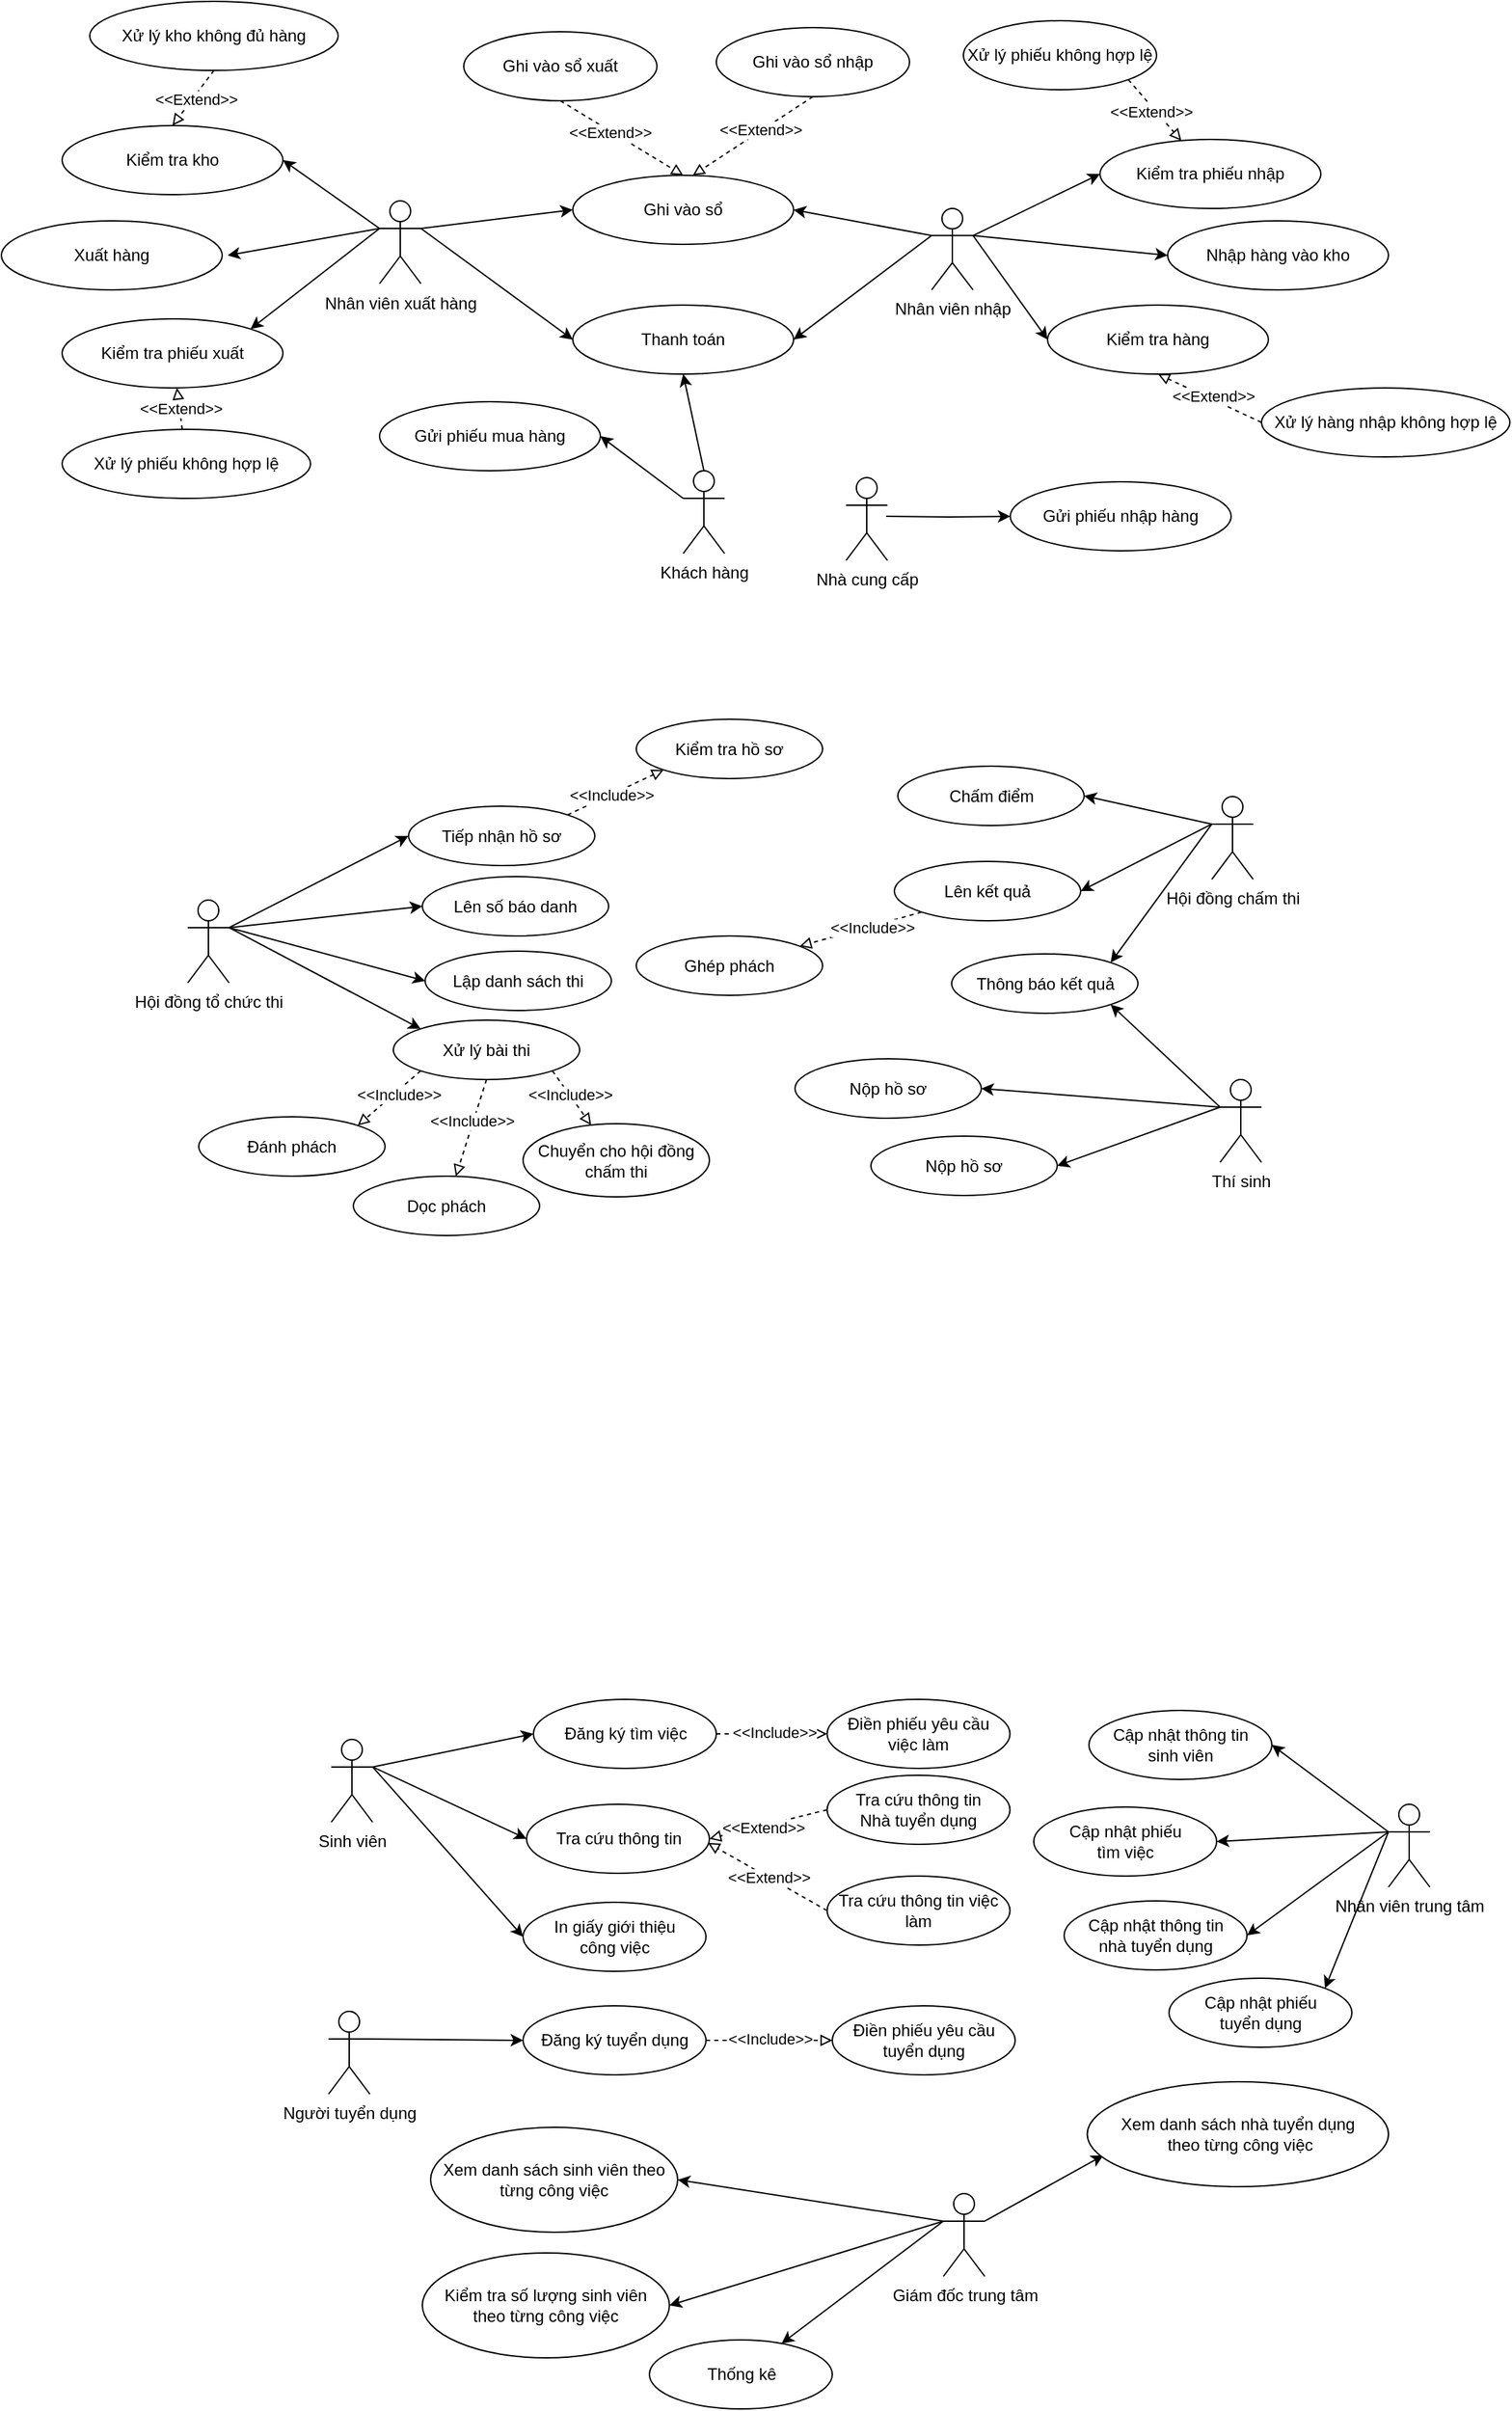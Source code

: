 <mxfile version="21.7.0" type="github">
  <diagram name="Trang-1" id="I9QSSPnk1WxFNa2g9Y9S">
    <mxGraphModel dx="1502" dy="568" grid="0" gridSize="10" guides="1" tooltips="1" connect="1" arrows="1" fold="1" page="1" pageScale="1" pageWidth="2339" pageHeight="3300" math="0" shadow="0">
      <root>
        <mxCell id="0" />
        <mxCell id="1" parent="0" />
        <mxCell id="ENuTCad7pYqqlt3_rePD-4" style="rounded=0;orthogonalLoop=1;jettySize=auto;html=1;exitX=1;exitY=0.333;exitDx=0;exitDy=0;exitPerimeter=0;entryX=0;entryY=0.5;entryDx=0;entryDy=0;" edge="1" parent="1" source="ENuTCad7pYqqlt3_rePD-1" target="ENuTCad7pYqqlt3_rePD-2">
          <mxGeometry relative="1" as="geometry" />
        </mxCell>
        <mxCell id="ENuTCad7pYqqlt3_rePD-11" style="rounded=0;orthogonalLoop=1;jettySize=auto;html=1;exitX=1;exitY=0.333;exitDx=0;exitDy=0;exitPerimeter=0;entryX=0;entryY=0.5;entryDx=0;entryDy=0;" edge="1" parent="1" source="ENuTCad7pYqqlt3_rePD-1" target="ENuTCad7pYqqlt3_rePD-5">
          <mxGeometry relative="1" as="geometry" />
        </mxCell>
        <mxCell id="ENuTCad7pYqqlt3_rePD-17" style="rounded=0;orthogonalLoop=1;jettySize=auto;html=1;exitX=0;exitY=0.333;exitDx=0;exitDy=0;exitPerimeter=0;entryX=1;entryY=0.5;entryDx=0;entryDy=0;" edge="1" parent="1" source="ENuTCad7pYqqlt3_rePD-1" target="ENuTCad7pYqqlt3_rePD-15">
          <mxGeometry relative="1" as="geometry" />
        </mxCell>
        <mxCell id="ENuTCad7pYqqlt3_rePD-18" style="rounded=0;orthogonalLoop=1;jettySize=auto;html=1;entryX=1;entryY=0.5;entryDx=0;entryDy=0;exitX=0;exitY=0.333;exitDx=0;exitDy=0;exitPerimeter=0;" edge="1" parent="1" source="ENuTCad7pYqqlt3_rePD-1" target="ENuTCad7pYqqlt3_rePD-16">
          <mxGeometry relative="1" as="geometry">
            <mxPoint x="782" y="210" as="sourcePoint" />
          </mxGeometry>
        </mxCell>
        <mxCell id="ENuTCad7pYqqlt3_rePD-19" style="rounded=0;orthogonalLoop=1;jettySize=auto;html=1;exitX=1;exitY=0.333;exitDx=0;exitDy=0;exitPerimeter=0;entryX=0;entryY=0.5;entryDx=0;entryDy=0;" edge="1" parent="1" source="ENuTCad7pYqqlt3_rePD-1" target="ENuTCad7pYqqlt3_rePD-14">
          <mxGeometry relative="1" as="geometry" />
        </mxCell>
        <mxCell id="ENuTCad7pYqqlt3_rePD-1" value="Nhân viên nhập" style="shape=umlActor;verticalLabelPosition=bottom;verticalAlign=top;html=1;outlineConnect=0;" vertex="1" parent="1">
          <mxGeometry x="732" y="210" width="30" height="59" as="geometry" />
        </mxCell>
        <mxCell id="ENuTCad7pYqqlt3_rePD-2" value="Kiểm tra phiếu nhập" style="ellipse;whiteSpace=wrap;html=1;" vertex="1" parent="1">
          <mxGeometry x="854" y="160" width="160" height="50" as="geometry" />
        </mxCell>
        <mxCell id="ENuTCad7pYqqlt3_rePD-5" value="Kiểm tra hàng" style="ellipse;whiteSpace=wrap;html=1;" vertex="1" parent="1">
          <mxGeometry x="816" y="280" width="160" height="50" as="geometry" />
        </mxCell>
        <mxCell id="ENuTCad7pYqqlt3_rePD-7" style="rounded=0;orthogonalLoop=1;jettySize=auto;html=1;exitX=1;exitY=1;exitDx=0;exitDy=0;endArrow=block;endFill=0;dashed=1;" edge="1" parent="1" source="ENuTCad7pYqqlt3_rePD-6" target="ENuTCad7pYqqlt3_rePD-2">
          <mxGeometry relative="1" as="geometry" />
        </mxCell>
        <mxCell id="ENuTCad7pYqqlt3_rePD-8" value="&amp;lt;&amp;lt;Extend&amp;gt;&amp;gt;" style="edgeLabel;html=1;align=center;verticalAlign=middle;resizable=0;points=[];" vertex="1" connectable="0" parent="ENuTCad7pYqqlt3_rePD-7">
          <mxGeometry x="-0.029" y="-3" relative="1" as="geometry">
            <mxPoint as="offset" />
          </mxGeometry>
        </mxCell>
        <mxCell id="ENuTCad7pYqqlt3_rePD-6" value="Xử lý phiếu không hợp lệ" style="ellipse;whiteSpace=wrap;html=1;" vertex="1" parent="1">
          <mxGeometry x="755" y="74" width="140" height="50" as="geometry" />
        </mxCell>
        <mxCell id="ENuTCad7pYqqlt3_rePD-14" value="Nhập hàng vào kho" style="ellipse;whiteSpace=wrap;html=1;" vertex="1" parent="1">
          <mxGeometry x="903" y="219" width="160" height="50" as="geometry" />
        </mxCell>
        <mxCell id="ENuTCad7pYqqlt3_rePD-15" value="Ghi vào sổ" style="ellipse;whiteSpace=wrap;html=1;" vertex="1" parent="1">
          <mxGeometry x="472" y="186" width="160" height="50" as="geometry" />
        </mxCell>
        <mxCell id="ENuTCad7pYqqlt3_rePD-16" value="Thanh toán" style="ellipse;whiteSpace=wrap;html=1;" vertex="1" parent="1">
          <mxGeometry x="472" y="280" width="160" height="50" as="geometry" />
        </mxCell>
        <mxCell id="ENuTCad7pYqqlt3_rePD-20" style="rounded=0;orthogonalLoop=1;jettySize=auto;html=1;exitX=0;exitY=0.5;exitDx=0;exitDy=0;entryX=0.5;entryY=1;entryDx=0;entryDy=0;endArrow=block;endFill=0;dashed=1;" edge="1" parent="1" source="ENuTCad7pYqqlt3_rePD-22" target="ENuTCad7pYqqlt3_rePD-5">
          <mxGeometry relative="1" as="geometry">
            <mxPoint x="1042" y="255" as="targetPoint" />
          </mxGeometry>
        </mxCell>
        <mxCell id="ENuTCad7pYqqlt3_rePD-21" value="&amp;lt;&amp;lt;Extend&amp;gt;&amp;gt;" style="edgeLabel;html=1;align=center;verticalAlign=middle;resizable=0;points=[];" vertex="1" connectable="0" parent="ENuTCad7pYqqlt3_rePD-20">
          <mxGeometry x="-0.029" y="-3" relative="1" as="geometry">
            <mxPoint as="offset" />
          </mxGeometry>
        </mxCell>
        <mxCell id="ENuTCad7pYqqlt3_rePD-22" value="Xử lý hàng nhập không hợp lệ" style="ellipse;whiteSpace=wrap;html=1;" vertex="1" parent="1">
          <mxGeometry x="971" y="340" width="180" height="50" as="geometry" />
        </mxCell>
        <mxCell id="ENuTCad7pYqqlt3_rePD-37" style="rounded=0;orthogonalLoop=1;jettySize=auto;html=1;exitX=1;exitY=0.333;exitDx=0;exitDy=0;exitPerimeter=0;entryX=0;entryY=0.5;entryDx=0;entryDy=0;" edge="1" parent="1" source="ENuTCad7pYqqlt3_rePD-36" target="ENuTCad7pYqqlt3_rePD-15">
          <mxGeometry relative="1" as="geometry" />
        </mxCell>
        <mxCell id="ENuTCad7pYqqlt3_rePD-38" style="rounded=0;orthogonalLoop=1;jettySize=auto;html=1;exitX=1;exitY=0.333;exitDx=0;exitDy=0;exitPerimeter=0;entryX=0;entryY=0.5;entryDx=0;entryDy=0;" edge="1" parent="1" source="ENuTCad7pYqqlt3_rePD-36" target="ENuTCad7pYqqlt3_rePD-16">
          <mxGeometry relative="1" as="geometry" />
        </mxCell>
        <mxCell id="ENuTCad7pYqqlt3_rePD-42" style="rounded=0;orthogonalLoop=1;jettySize=auto;html=1;exitX=0;exitY=0.333;exitDx=0;exitDy=0;exitPerimeter=0;entryX=1;entryY=0;entryDx=0;entryDy=0;" edge="1" parent="1" source="ENuTCad7pYqqlt3_rePD-36" target="ENuTCad7pYqqlt3_rePD-39">
          <mxGeometry relative="1" as="geometry">
            <mxPoint x="362" y="484.5" as="sourcePoint" />
          </mxGeometry>
        </mxCell>
        <mxCell id="ENuTCad7pYqqlt3_rePD-43" style="rounded=0;orthogonalLoop=1;jettySize=auto;html=1;exitX=0;exitY=0.333;exitDx=0;exitDy=0;exitPerimeter=0;entryX=1;entryY=0.5;entryDx=0;entryDy=0;" edge="1" parent="1" source="ENuTCad7pYqqlt3_rePD-36" target="ENuTCad7pYqqlt3_rePD-40">
          <mxGeometry relative="1" as="geometry" />
        </mxCell>
        <mxCell id="ENuTCad7pYqqlt3_rePD-44" style="rounded=0;orthogonalLoop=1;jettySize=auto;html=1;exitX=0;exitY=0.333;exitDx=0;exitDy=0;exitPerimeter=0;entryX=1;entryY=0.5;entryDx=0;entryDy=0;" edge="1" parent="1" source="ENuTCad7pYqqlt3_rePD-36">
          <mxGeometry relative="1" as="geometry">
            <mxPoint x="222.0" y="244" as="targetPoint" />
          </mxGeometry>
        </mxCell>
        <mxCell id="ENuTCad7pYqqlt3_rePD-36" value="Nhân viên xuất hàng" style="shape=umlActor;verticalLabelPosition=bottom;verticalAlign=top;html=1;outlineConnect=0;" vertex="1" parent="1">
          <mxGeometry x="332" y="204.5" width="30" height="60" as="geometry" />
        </mxCell>
        <mxCell id="ENuTCad7pYqqlt3_rePD-39" value="Kiểm tra phiếu xuất" style="ellipse;whiteSpace=wrap;html=1;" vertex="1" parent="1">
          <mxGeometry x="102" y="290" width="160" height="50" as="geometry" />
        </mxCell>
        <mxCell id="ENuTCad7pYqqlt3_rePD-40" value="Kiểm tra kho" style="ellipse;whiteSpace=wrap;html=1;" vertex="1" parent="1">
          <mxGeometry x="102" y="150" width="160" height="50" as="geometry" />
        </mxCell>
        <mxCell id="ENuTCad7pYqqlt3_rePD-41" value="Xuất hàng" style="ellipse;whiteSpace=wrap;html=1;" vertex="1" parent="1">
          <mxGeometry x="58" y="219" width="160" height="50" as="geometry" />
        </mxCell>
        <mxCell id="ENuTCad7pYqqlt3_rePD-48" style="rounded=0;orthogonalLoop=1;jettySize=auto;html=1;dashed=1;endArrow=block;endFill=0;" edge="1" parent="1" source="ENuTCad7pYqqlt3_rePD-45" target="ENuTCad7pYqqlt3_rePD-39">
          <mxGeometry relative="1" as="geometry" />
        </mxCell>
        <mxCell id="ENuTCad7pYqqlt3_rePD-49" value="&amp;lt;&amp;lt;Extend&amp;gt;&amp;gt;" style="edgeLabel;html=1;align=center;verticalAlign=middle;resizable=0;points=[];" vertex="1" connectable="0" parent="ENuTCad7pYqqlt3_rePD-48">
          <mxGeometry x="-0.006" y="-1" relative="1" as="geometry">
            <mxPoint as="offset" />
          </mxGeometry>
        </mxCell>
        <mxCell id="ENuTCad7pYqqlt3_rePD-45" value="Xử lý phiếu không hợp lệ" style="ellipse;whiteSpace=wrap;html=1;" vertex="1" parent="1">
          <mxGeometry x="102" y="370" width="180" height="50" as="geometry" />
        </mxCell>
        <mxCell id="ENuTCad7pYqqlt3_rePD-47" style="rounded=0;orthogonalLoop=1;jettySize=auto;html=1;exitX=0.5;exitY=1;exitDx=0;exitDy=0;entryX=0.5;entryY=0;entryDx=0;entryDy=0;dashed=1;endArrow=block;endFill=0;" edge="1" parent="1" source="ENuTCad7pYqqlt3_rePD-46" target="ENuTCad7pYqqlt3_rePD-40">
          <mxGeometry relative="1" as="geometry" />
        </mxCell>
        <mxCell id="ENuTCad7pYqqlt3_rePD-50" value="&amp;lt;&amp;lt;Extend&amp;gt;&amp;gt;" style="edgeLabel;html=1;align=center;verticalAlign=middle;resizable=0;points=[];" vertex="1" connectable="0" parent="ENuTCad7pYqqlt3_rePD-47">
          <mxGeometry x="-0.037" y="2" relative="1" as="geometry">
            <mxPoint as="offset" />
          </mxGeometry>
        </mxCell>
        <mxCell id="ENuTCad7pYqqlt3_rePD-46" value="Xử lý kho không đủ hàng" style="ellipse;whiteSpace=wrap;html=1;" vertex="1" parent="1">
          <mxGeometry x="122" y="60" width="180" height="50" as="geometry" />
        </mxCell>
        <mxCell id="ENuTCad7pYqqlt3_rePD-53" style="rounded=0;orthogonalLoop=1;jettySize=auto;html=1;exitX=0.5;exitY=0;exitDx=0;exitDy=0;exitPerimeter=0;entryX=0.5;entryY=1;entryDx=0;entryDy=0;" edge="1" parent="1" source="ENuTCad7pYqqlt3_rePD-51" target="ENuTCad7pYqqlt3_rePD-16">
          <mxGeometry relative="1" as="geometry" />
        </mxCell>
        <mxCell id="ENuTCad7pYqqlt3_rePD-58" style="rounded=0;orthogonalLoop=1;jettySize=auto;html=1;exitX=0;exitY=0.333;exitDx=0;exitDy=0;exitPerimeter=0;entryX=1;entryY=0.5;entryDx=0;entryDy=0;" edge="1" parent="1" source="ENuTCad7pYqqlt3_rePD-51" target="ENuTCad7pYqqlt3_rePD-57">
          <mxGeometry relative="1" as="geometry" />
        </mxCell>
        <mxCell id="ENuTCad7pYqqlt3_rePD-51" value="Khách hàng" style="shape=umlActor;verticalLabelPosition=bottom;verticalAlign=top;html=1;outlineConnect=0;" vertex="1" parent="1">
          <mxGeometry x="552" y="400" width="30" height="60" as="geometry" />
        </mxCell>
        <mxCell id="ENuTCad7pYqqlt3_rePD-57" value="Gửi phiếu mua hàng" style="ellipse;whiteSpace=wrap;html=1;" vertex="1" parent="1">
          <mxGeometry x="332" y="350" width="160" height="50" as="geometry" />
        </mxCell>
        <mxCell id="ENuTCad7pYqqlt3_rePD-61" style="edgeStyle=orthogonalEdgeStyle;rounded=0;orthogonalLoop=1;jettySize=auto;html=1;entryX=0;entryY=0.5;entryDx=0;entryDy=0;" edge="1" parent="1" target="ENuTCad7pYqqlt3_rePD-60">
          <mxGeometry relative="1" as="geometry">
            <mxPoint x="699" y="433" as="sourcePoint" />
          </mxGeometry>
        </mxCell>
        <mxCell id="ENuTCad7pYqqlt3_rePD-59" value="Nhà cung cấp" style="shape=umlActor;verticalLabelPosition=bottom;verticalAlign=top;html=1;outlineConnect=0;" vertex="1" parent="1">
          <mxGeometry x="670" y="405" width="30" height="60" as="geometry" />
        </mxCell>
        <mxCell id="ENuTCad7pYqqlt3_rePD-60" value="Gửi phiếu nhập hàng" style="ellipse;whiteSpace=wrap;html=1;" vertex="1" parent="1">
          <mxGeometry x="789" y="408" width="160" height="50" as="geometry" />
        </mxCell>
        <mxCell id="ENuTCad7pYqqlt3_rePD-64" style="rounded=0;orthogonalLoop=1;jettySize=auto;html=1;exitX=0.5;exitY=1;exitDx=0;exitDy=0;entryX=0.5;entryY=0;entryDx=0;entryDy=0;endArrow=block;endFill=0;dashed=1;" edge="1" parent="1" source="ENuTCad7pYqqlt3_rePD-62" target="ENuTCad7pYqqlt3_rePD-15">
          <mxGeometry relative="1" as="geometry" />
        </mxCell>
        <mxCell id="ENuTCad7pYqqlt3_rePD-67" value="&amp;lt;&amp;lt;Extend&amp;gt;&amp;gt;" style="edgeLabel;html=1;align=center;verticalAlign=middle;resizable=0;points=[];" vertex="1" connectable="0" parent="ENuTCad7pYqqlt3_rePD-64">
          <mxGeometry x="-0.186" y="-1" relative="1" as="geometry">
            <mxPoint as="offset" />
          </mxGeometry>
        </mxCell>
        <mxCell id="ENuTCad7pYqqlt3_rePD-62" value="Ghi vào sổ xuất" style="ellipse;whiteSpace=wrap;html=1;" vertex="1" parent="1">
          <mxGeometry x="393" y="82" width="140" height="50" as="geometry" />
        </mxCell>
        <mxCell id="ENuTCad7pYqqlt3_rePD-65" style="rounded=0;orthogonalLoop=1;jettySize=auto;html=1;exitX=0.5;exitY=1;exitDx=0;exitDy=0;endArrow=block;endFill=0;dashed=1;" edge="1" parent="1" source="ENuTCad7pYqqlt3_rePD-63">
          <mxGeometry relative="1" as="geometry">
            <mxPoint x="559" y="186" as="targetPoint" />
          </mxGeometry>
        </mxCell>
        <mxCell id="ENuTCad7pYqqlt3_rePD-66" value="&amp;lt;&amp;lt;Extend&amp;gt;&amp;gt;" style="edgeLabel;html=1;align=center;verticalAlign=middle;resizable=0;points=[];" vertex="1" connectable="0" parent="ENuTCad7pYqqlt3_rePD-65">
          <mxGeometry x="-0.121" y="-1" relative="1" as="geometry">
            <mxPoint as="offset" />
          </mxGeometry>
        </mxCell>
        <mxCell id="ENuTCad7pYqqlt3_rePD-63" value="Ghi vào sổ nhập" style="ellipse;whiteSpace=wrap;html=1;" vertex="1" parent="1">
          <mxGeometry x="576" y="79" width="140" height="50" as="geometry" />
        </mxCell>
        <mxCell id="ENuTCad7pYqqlt3_rePD-77" style="rounded=0;orthogonalLoop=1;jettySize=auto;html=1;exitX=1;exitY=0.333;exitDx=0;exitDy=0;exitPerimeter=0;entryX=0;entryY=0.5;entryDx=0;entryDy=0;" edge="1" parent="1" source="ENuTCad7pYqqlt3_rePD-68" target="ENuTCad7pYqqlt3_rePD-70">
          <mxGeometry relative="1" as="geometry" />
        </mxCell>
        <mxCell id="ENuTCad7pYqqlt3_rePD-78" style="rounded=0;orthogonalLoop=1;jettySize=auto;html=1;exitX=1;exitY=0.333;exitDx=0;exitDy=0;exitPerimeter=0;entryX=0;entryY=0.5;entryDx=0;entryDy=0;" edge="1" parent="1" source="ENuTCad7pYqqlt3_rePD-68" target="ENuTCad7pYqqlt3_rePD-72">
          <mxGeometry relative="1" as="geometry" />
        </mxCell>
        <mxCell id="ENuTCad7pYqqlt3_rePD-79" style="rounded=0;orthogonalLoop=1;jettySize=auto;html=1;exitX=1;exitY=0.333;exitDx=0;exitDy=0;exitPerimeter=0;entryX=0;entryY=0.5;entryDx=0;entryDy=0;" edge="1" parent="1" source="ENuTCad7pYqqlt3_rePD-68" target="ENuTCad7pYqqlt3_rePD-73">
          <mxGeometry relative="1" as="geometry" />
        </mxCell>
        <mxCell id="ENuTCad7pYqqlt3_rePD-80" style="rounded=0;orthogonalLoop=1;jettySize=auto;html=1;exitX=1;exitY=0.333;exitDx=0;exitDy=0;exitPerimeter=0;entryX=0;entryY=0;entryDx=0;entryDy=0;" edge="1" parent="1" source="ENuTCad7pYqqlt3_rePD-68" target="ENuTCad7pYqqlt3_rePD-74">
          <mxGeometry relative="1" as="geometry" />
        </mxCell>
        <mxCell id="ENuTCad7pYqqlt3_rePD-68" value="Hội đồng tổ chức thi" style="shape=umlActor;verticalLabelPosition=bottom;verticalAlign=top;html=1;outlineConnect=0;" vertex="1" parent="1">
          <mxGeometry x="193" y="711" width="30" height="60" as="geometry" />
        </mxCell>
        <mxCell id="ENuTCad7pYqqlt3_rePD-96" style="rounded=0;orthogonalLoop=1;jettySize=auto;html=1;exitX=0;exitY=0.333;exitDx=0;exitDy=0;exitPerimeter=0;entryX=1;entryY=0.5;entryDx=0;entryDy=0;" edge="1" parent="1" source="ENuTCad7pYqqlt3_rePD-69" target="ENuTCad7pYqqlt3_rePD-92">
          <mxGeometry relative="1" as="geometry" />
        </mxCell>
        <mxCell id="ENuTCad7pYqqlt3_rePD-98" style="rounded=0;orthogonalLoop=1;jettySize=auto;html=1;exitX=0;exitY=0.333;exitDx=0;exitDy=0;exitPerimeter=0;entryX=1;entryY=0.5;entryDx=0;entryDy=0;" edge="1" parent="1" source="ENuTCad7pYqqlt3_rePD-69" target="ENuTCad7pYqqlt3_rePD-94">
          <mxGeometry relative="1" as="geometry" />
        </mxCell>
        <mxCell id="ENuTCad7pYqqlt3_rePD-99" style="rounded=0;orthogonalLoop=1;jettySize=auto;html=1;exitX=0;exitY=0.333;exitDx=0;exitDy=0;exitPerimeter=0;entryX=1;entryY=0;entryDx=0;entryDy=0;" edge="1" parent="1" source="ENuTCad7pYqqlt3_rePD-69" target="ENuTCad7pYqqlt3_rePD-95">
          <mxGeometry relative="1" as="geometry" />
        </mxCell>
        <mxCell id="ENuTCad7pYqqlt3_rePD-69" value="Hội đồng chấm thi" style="shape=umlActor;verticalLabelPosition=bottom;verticalAlign=top;html=1;outlineConnect=0;" vertex="1" parent="1">
          <mxGeometry x="935" y="636" width="30" height="60" as="geometry" />
        </mxCell>
        <mxCell id="ENuTCad7pYqqlt3_rePD-90" style="rounded=0;orthogonalLoop=1;jettySize=auto;html=1;exitX=1;exitY=0;exitDx=0;exitDy=0;entryX=0;entryY=1;entryDx=0;entryDy=0;endArrow=block;endFill=0;dashed=1;" edge="1" parent="1" source="ENuTCad7pYqqlt3_rePD-70" target="ENuTCad7pYqqlt3_rePD-71">
          <mxGeometry relative="1" as="geometry" />
        </mxCell>
        <mxCell id="ENuTCad7pYqqlt3_rePD-91" value="&amp;lt;&amp;lt;Include&amp;gt;&amp;gt;" style="edgeLabel;html=1;align=center;verticalAlign=middle;resizable=0;points=[];" vertex="1" connectable="0" parent="ENuTCad7pYqqlt3_rePD-90">
          <mxGeometry x="-0.084" relative="1" as="geometry">
            <mxPoint as="offset" />
          </mxGeometry>
        </mxCell>
        <mxCell id="ENuTCad7pYqqlt3_rePD-70" value="Tiếp nhận hồ sơ" style="ellipse;whiteSpace=wrap;html=1;" vertex="1" parent="1">
          <mxGeometry x="353" y="643" width="135" height="43" as="geometry" />
        </mxCell>
        <mxCell id="ENuTCad7pYqqlt3_rePD-71" value="Kiểm tra hồ sơ" style="ellipse;whiteSpace=wrap;html=1;" vertex="1" parent="1">
          <mxGeometry x="518" y="580" width="135" height="43" as="geometry" />
        </mxCell>
        <mxCell id="ENuTCad7pYqqlt3_rePD-72" value="Lên số báo danh" style="ellipse;whiteSpace=wrap;html=1;" vertex="1" parent="1">
          <mxGeometry x="363" y="694" width="135" height="43" as="geometry" />
        </mxCell>
        <mxCell id="ENuTCad7pYqqlt3_rePD-73" value="Lập danh sách thi" style="ellipse;whiteSpace=wrap;html=1;" vertex="1" parent="1">
          <mxGeometry x="365" y="748" width="135" height="43" as="geometry" />
        </mxCell>
        <mxCell id="ENuTCad7pYqqlt3_rePD-84" style="rounded=0;orthogonalLoop=1;jettySize=auto;html=1;exitX=0;exitY=1;exitDx=0;exitDy=0;entryX=1;entryY=0;entryDx=0;entryDy=0;dashed=1;endArrow=block;endFill=0;" edge="1" parent="1" source="ENuTCad7pYqqlt3_rePD-74" target="ENuTCad7pYqqlt3_rePD-81">
          <mxGeometry relative="1" as="geometry" />
        </mxCell>
        <mxCell id="ENuTCad7pYqqlt3_rePD-87" value="&amp;lt;&amp;lt;Include&amp;gt;&amp;gt;" style="edgeLabel;html=1;align=center;verticalAlign=middle;resizable=0;points=[];" vertex="1" connectable="0" parent="ENuTCad7pYqqlt3_rePD-84">
          <mxGeometry x="-0.219" y="2" relative="1" as="geometry">
            <mxPoint as="offset" />
          </mxGeometry>
        </mxCell>
        <mxCell id="ENuTCad7pYqqlt3_rePD-85" style="rounded=0;orthogonalLoop=1;jettySize=auto;html=1;exitX=0.5;exitY=1;exitDx=0;exitDy=0;dashed=1;endArrow=block;endFill=0;" edge="1" parent="1" source="ENuTCad7pYqqlt3_rePD-74" target="ENuTCad7pYqqlt3_rePD-82">
          <mxGeometry relative="1" as="geometry" />
        </mxCell>
        <mxCell id="ENuTCad7pYqqlt3_rePD-88" value="&amp;lt;&amp;lt;Include&amp;gt;&amp;gt;" style="edgeLabel;html=1;align=center;verticalAlign=middle;resizable=0;points=[];" vertex="1" connectable="0" parent="ENuTCad7pYqqlt3_rePD-85">
          <mxGeometry x="-0.135" y="-1" relative="1" as="geometry">
            <mxPoint as="offset" />
          </mxGeometry>
        </mxCell>
        <mxCell id="ENuTCad7pYqqlt3_rePD-86" style="rounded=0;orthogonalLoop=1;jettySize=auto;html=1;exitX=1;exitY=1;exitDx=0;exitDy=0;dashed=1;endArrow=block;endFill=0;" edge="1" parent="1" source="ENuTCad7pYqqlt3_rePD-74" target="ENuTCad7pYqqlt3_rePD-83">
          <mxGeometry relative="1" as="geometry" />
        </mxCell>
        <mxCell id="ENuTCad7pYqqlt3_rePD-89" value="&amp;lt;&amp;lt;Include&amp;gt;&amp;gt;" style="edgeLabel;html=1;align=center;verticalAlign=middle;resizable=0;points=[];" vertex="1" connectable="0" parent="ENuTCad7pYqqlt3_rePD-86">
          <mxGeometry x="-0.104" relative="1" as="geometry">
            <mxPoint as="offset" />
          </mxGeometry>
        </mxCell>
        <mxCell id="ENuTCad7pYqqlt3_rePD-74" value="Xử lý bài thi" style="ellipse;whiteSpace=wrap;html=1;" vertex="1" parent="1">
          <mxGeometry x="342" y="798" width="135" height="43" as="geometry" />
        </mxCell>
        <mxCell id="ENuTCad7pYqqlt3_rePD-81" value="Đánh phách" style="ellipse;whiteSpace=wrap;html=1;" vertex="1" parent="1">
          <mxGeometry x="201" y="868" width="135" height="43" as="geometry" />
        </mxCell>
        <mxCell id="ENuTCad7pYqqlt3_rePD-82" value="Dọc phách" style="ellipse;whiteSpace=wrap;html=1;" vertex="1" parent="1">
          <mxGeometry x="313" y="911" width="135" height="43" as="geometry" />
        </mxCell>
        <mxCell id="ENuTCad7pYqqlt3_rePD-83" value="Chuyển cho hội đồng&lt;br&gt;chấm thi" style="ellipse;whiteSpace=wrap;html=1;" vertex="1" parent="1">
          <mxGeometry x="436" y="873" width="135" height="53" as="geometry" />
        </mxCell>
        <mxCell id="ENuTCad7pYqqlt3_rePD-92" value="Chấm điểm" style="ellipse;whiteSpace=wrap;html=1;" vertex="1" parent="1">
          <mxGeometry x="707.5" y="614" width="135" height="43" as="geometry" />
        </mxCell>
        <mxCell id="ENuTCad7pYqqlt3_rePD-101" style="rounded=0;orthogonalLoop=1;jettySize=auto;html=1;exitX=0;exitY=1;exitDx=0;exitDy=0;endArrow=block;endFill=0;dashed=1;" edge="1" parent="1" source="ENuTCad7pYqqlt3_rePD-94" target="ENuTCad7pYqqlt3_rePD-100">
          <mxGeometry relative="1" as="geometry" />
        </mxCell>
        <mxCell id="ENuTCad7pYqqlt3_rePD-102" value="&amp;lt;&amp;lt;Include&amp;gt;&amp;gt;" style="edgeLabel;html=1;align=center;verticalAlign=middle;resizable=0;points=[];" vertex="1" connectable="0" parent="ENuTCad7pYqqlt3_rePD-101">
          <mxGeometry x="-0.168" y="1" relative="1" as="geometry">
            <mxPoint as="offset" />
          </mxGeometry>
        </mxCell>
        <mxCell id="ENuTCad7pYqqlt3_rePD-94" value="Lên kết quả" style="ellipse;whiteSpace=wrap;html=1;" vertex="1" parent="1">
          <mxGeometry x="705" y="683" width="135" height="43" as="geometry" />
        </mxCell>
        <mxCell id="ENuTCad7pYqqlt3_rePD-95" value="Thông báo kết quả" style="ellipse;whiteSpace=wrap;html=1;" vertex="1" parent="1">
          <mxGeometry x="746.5" y="750" width="135" height="43" as="geometry" />
        </mxCell>
        <mxCell id="ENuTCad7pYqqlt3_rePD-100" value="Ghép phách" style="ellipse;whiteSpace=wrap;html=1;" vertex="1" parent="1">
          <mxGeometry x="518" y="737" width="135" height="43" as="geometry" />
        </mxCell>
        <mxCell id="ENuTCad7pYqqlt3_rePD-106" style="rounded=0;orthogonalLoop=1;jettySize=auto;html=1;exitX=0;exitY=0.333;exitDx=0;exitDy=0;exitPerimeter=0;entryX=1;entryY=1;entryDx=0;entryDy=0;" edge="1" parent="1" source="ENuTCad7pYqqlt3_rePD-103" target="ENuTCad7pYqqlt3_rePD-95">
          <mxGeometry relative="1" as="geometry" />
        </mxCell>
        <mxCell id="ENuTCad7pYqqlt3_rePD-107" style="rounded=0;orthogonalLoop=1;jettySize=auto;html=1;exitX=0;exitY=0.333;exitDx=0;exitDy=0;exitPerimeter=0;entryX=1;entryY=0.5;entryDx=0;entryDy=0;" edge="1" parent="1" source="ENuTCad7pYqqlt3_rePD-103" target="ENuTCad7pYqqlt3_rePD-104">
          <mxGeometry relative="1" as="geometry" />
        </mxCell>
        <mxCell id="ENuTCad7pYqqlt3_rePD-108" style="rounded=0;orthogonalLoop=1;jettySize=auto;html=1;exitX=0;exitY=0.333;exitDx=0;exitDy=0;exitPerimeter=0;entryX=1;entryY=0.5;entryDx=0;entryDy=0;" edge="1" parent="1" source="ENuTCad7pYqqlt3_rePD-103" target="ENuTCad7pYqqlt3_rePD-105">
          <mxGeometry relative="1" as="geometry" />
        </mxCell>
        <mxCell id="ENuTCad7pYqqlt3_rePD-103" value="Thí sinh" style="shape=umlActor;verticalLabelPosition=bottom;verticalAlign=top;html=1;outlineConnect=0;" vertex="1" parent="1">
          <mxGeometry x="941" y="841" width="30" height="60" as="geometry" />
        </mxCell>
        <mxCell id="ENuTCad7pYqqlt3_rePD-104" value="Nộp hồ sơ" style="ellipse;whiteSpace=wrap;html=1;" vertex="1" parent="1">
          <mxGeometry x="633" y="826" width="135" height="43" as="geometry" />
        </mxCell>
        <mxCell id="ENuTCad7pYqqlt3_rePD-105" value="Nộp hồ sơ" style="ellipse;whiteSpace=wrap;html=1;" vertex="1" parent="1">
          <mxGeometry x="688" y="882" width="135" height="43" as="geometry" />
        </mxCell>
        <mxCell id="ENuTCad7pYqqlt3_rePD-114" style="rounded=0;orthogonalLoop=1;jettySize=auto;html=1;exitX=1;exitY=0.333;exitDx=0;exitDy=0;exitPerimeter=0;entryX=0;entryY=0.5;entryDx=0;entryDy=0;" edge="1" parent="1" source="ENuTCad7pYqqlt3_rePD-109" target="ENuTCad7pYqqlt3_rePD-110">
          <mxGeometry relative="1" as="geometry" />
        </mxCell>
        <mxCell id="ENuTCad7pYqqlt3_rePD-124" style="rounded=0;orthogonalLoop=1;jettySize=auto;html=1;exitX=1;exitY=0.333;exitDx=0;exitDy=0;exitPerimeter=0;entryX=0;entryY=0.5;entryDx=0;entryDy=0;" edge="1" parent="1" source="ENuTCad7pYqqlt3_rePD-109" target="ENuTCad7pYqqlt3_rePD-115">
          <mxGeometry relative="1" as="geometry" />
        </mxCell>
        <mxCell id="ENuTCad7pYqqlt3_rePD-126" style="rounded=0;orthogonalLoop=1;jettySize=auto;html=1;exitX=1;exitY=0.333;exitDx=0;exitDy=0;exitPerimeter=0;entryX=0;entryY=0.5;entryDx=0;entryDy=0;" edge="1" parent="1" source="ENuTCad7pYqqlt3_rePD-109" target="ENuTCad7pYqqlt3_rePD-125">
          <mxGeometry relative="1" as="geometry" />
        </mxCell>
        <mxCell id="ENuTCad7pYqqlt3_rePD-109" value="Sinh viên" style="shape=umlActor;verticalLabelPosition=bottom;verticalAlign=top;html=1;outlineConnect=0;" vertex="1" parent="1">
          <mxGeometry x="297" y="1319" width="30" height="60" as="geometry" />
        </mxCell>
        <mxCell id="ENuTCad7pYqqlt3_rePD-112" style="rounded=0;orthogonalLoop=1;jettySize=auto;html=1;exitX=1;exitY=0.5;exitDx=0;exitDy=0;entryX=0;entryY=0.5;entryDx=0;entryDy=0;dashed=1;endArrow=block;endFill=0;" edge="1" parent="1" source="ENuTCad7pYqqlt3_rePD-110" target="ENuTCad7pYqqlt3_rePD-111">
          <mxGeometry relative="1" as="geometry" />
        </mxCell>
        <mxCell id="ENuTCad7pYqqlt3_rePD-113" value="&amp;lt;&amp;lt;Include&amp;gt;&amp;gt;" style="edgeLabel;html=1;align=center;verticalAlign=middle;resizable=0;points=[];" vertex="1" connectable="0" parent="ENuTCad7pYqqlt3_rePD-112">
          <mxGeometry x="0.045" y="1" relative="1" as="geometry">
            <mxPoint as="offset" />
          </mxGeometry>
        </mxCell>
        <mxCell id="ENuTCad7pYqqlt3_rePD-110" value="Đăng ký tìm việc" style="ellipse;whiteSpace=wrap;html=1;" vertex="1" parent="1">
          <mxGeometry x="443.5" y="1290" width="132.5" height="50" as="geometry" />
        </mxCell>
        <mxCell id="ENuTCad7pYqqlt3_rePD-111" value="Điền phiếu yêu cầu &lt;br&gt;việc làm" style="ellipse;whiteSpace=wrap;html=1;" vertex="1" parent="1">
          <mxGeometry x="656.27" y="1290" width="132.5" height="50" as="geometry" />
        </mxCell>
        <mxCell id="ENuTCad7pYqqlt3_rePD-115" value="Tra cứu thông tin" style="ellipse;whiteSpace=wrap;html=1;" vertex="1" parent="1">
          <mxGeometry x="438.5" y="1366" width="132.5" height="50" as="geometry" />
        </mxCell>
        <mxCell id="ENuTCad7pYqqlt3_rePD-120" style="rounded=0;orthogonalLoop=1;jettySize=auto;html=1;exitX=0;exitY=0.5;exitDx=0;exitDy=0;entryX=1;entryY=0.5;entryDx=0;entryDy=0;endArrow=block;endFill=0;dashed=1;" edge="1" parent="1" source="ENuTCad7pYqqlt3_rePD-116" target="ENuTCad7pYqqlt3_rePD-115">
          <mxGeometry relative="1" as="geometry" />
        </mxCell>
        <mxCell id="ENuTCad7pYqqlt3_rePD-122" value="&amp;lt;&amp;lt;Extend&amp;gt;&amp;gt;" style="edgeLabel;html=1;align=center;verticalAlign=middle;resizable=0;points=[];" vertex="1" connectable="0" parent="ENuTCad7pYqqlt3_rePD-120">
          <mxGeometry x="0.095" y="1" relative="1" as="geometry">
            <mxPoint as="offset" />
          </mxGeometry>
        </mxCell>
        <mxCell id="ENuTCad7pYqqlt3_rePD-116" value="Tra cứu thông tin &lt;br&gt;Nhà tuyển dụng" style="ellipse;whiteSpace=wrap;html=1;" vertex="1" parent="1">
          <mxGeometry x="656.27" y="1345" width="132.5" height="50" as="geometry" />
        </mxCell>
        <mxCell id="ENuTCad7pYqqlt3_rePD-121" style="rounded=0;orthogonalLoop=1;jettySize=auto;html=1;exitX=0;exitY=0.5;exitDx=0;exitDy=0;endArrow=block;endFill=0;dashed=1;entryX=0.992;entryY=0.56;entryDx=0;entryDy=0;entryPerimeter=0;" edge="1" parent="1" source="ENuTCad7pYqqlt3_rePD-117" target="ENuTCad7pYqqlt3_rePD-115">
          <mxGeometry relative="1" as="geometry">
            <mxPoint x="572.552" y="1391.69" as="targetPoint" />
          </mxGeometry>
        </mxCell>
        <mxCell id="ENuTCad7pYqqlt3_rePD-123" value="&amp;lt;&amp;lt;Extend&amp;gt;&amp;gt;" style="edgeLabel;html=1;align=center;verticalAlign=middle;resizable=0;points=[];" vertex="1" connectable="0" parent="ENuTCad7pYqqlt3_rePD-121">
          <mxGeometry x="-0.013" relative="1" as="geometry">
            <mxPoint as="offset" />
          </mxGeometry>
        </mxCell>
        <mxCell id="ENuTCad7pYqqlt3_rePD-117" value="Tra cứu thông tin việc làm" style="ellipse;whiteSpace=wrap;html=1;" vertex="1" parent="1">
          <mxGeometry x="656.27" y="1418" width="132.5" height="50" as="geometry" />
        </mxCell>
        <mxCell id="ENuTCad7pYqqlt3_rePD-125" value="In giấy giới thiệu&lt;br&gt;công việc" style="ellipse;whiteSpace=wrap;html=1;" vertex="1" parent="1">
          <mxGeometry x="436" y="1437" width="132.5" height="50" as="geometry" />
        </mxCell>
        <mxCell id="ENuTCad7pYqqlt3_rePD-133" style="rounded=0;orthogonalLoop=1;jettySize=auto;html=1;exitX=1;exitY=0.333;exitDx=0;exitDy=0;exitPerimeter=0;entryX=0;entryY=0.5;entryDx=0;entryDy=0;" edge="1" parent="1" source="ENuTCad7pYqqlt3_rePD-127" target="ENuTCad7pYqqlt3_rePD-129">
          <mxGeometry relative="1" as="geometry" />
        </mxCell>
        <mxCell id="ENuTCad7pYqqlt3_rePD-127" value="Người tuyển dụng" style="shape=umlActor;verticalLabelPosition=bottom;verticalAlign=top;html=1;outlineConnect=0;" vertex="1" parent="1">
          <mxGeometry x="295" y="1516" width="30" height="60" as="geometry" />
        </mxCell>
        <mxCell id="ENuTCad7pYqqlt3_rePD-131" style="edgeStyle=orthogonalEdgeStyle;rounded=0;orthogonalLoop=1;jettySize=auto;html=1;exitX=1;exitY=0.5;exitDx=0;exitDy=0;entryX=0;entryY=0.5;entryDx=0;entryDy=0;dashed=1;endArrow=block;endFill=0;" edge="1" parent="1" source="ENuTCad7pYqqlt3_rePD-129" target="ENuTCad7pYqqlt3_rePD-130">
          <mxGeometry relative="1" as="geometry" />
        </mxCell>
        <mxCell id="ENuTCad7pYqqlt3_rePD-132" value="&amp;lt;&amp;lt;Include&amp;gt;&amp;gt;" style="edgeLabel;html=1;align=center;verticalAlign=middle;resizable=0;points=[];" vertex="1" connectable="0" parent="ENuTCad7pYqqlt3_rePD-131">
          <mxGeometry x="0.0" y="1" relative="1" as="geometry">
            <mxPoint as="offset" />
          </mxGeometry>
        </mxCell>
        <mxCell id="ENuTCad7pYqqlt3_rePD-129" value="Đăng ký tuyển dụng" style="ellipse;whiteSpace=wrap;html=1;" vertex="1" parent="1">
          <mxGeometry x="436" y="1512" width="132.5" height="50" as="geometry" />
        </mxCell>
        <mxCell id="ENuTCad7pYqqlt3_rePD-130" value="Điền phiếu yêu cầu tuyển dụng" style="ellipse;whiteSpace=wrap;html=1;" vertex="1" parent="1">
          <mxGeometry x="660.02" y="1512" width="132.5" height="50" as="geometry" />
        </mxCell>
        <mxCell id="ENuTCad7pYqqlt3_rePD-136" style="rounded=0;orthogonalLoop=1;jettySize=auto;html=1;exitX=0;exitY=0.333;exitDx=0;exitDy=0;exitPerimeter=0;entryX=1;entryY=0.5;entryDx=0;entryDy=0;" edge="1" parent="1" source="ENuTCad7pYqqlt3_rePD-134" target="ENuTCad7pYqqlt3_rePD-135">
          <mxGeometry relative="1" as="geometry" />
        </mxCell>
        <mxCell id="ENuTCad7pYqqlt3_rePD-141" style="rounded=0;orthogonalLoop=1;jettySize=auto;html=1;exitX=0;exitY=0.333;exitDx=0;exitDy=0;exitPerimeter=0;entryX=1;entryY=0.5;entryDx=0;entryDy=0;" edge="1" parent="1" source="ENuTCad7pYqqlt3_rePD-134" target="ENuTCad7pYqqlt3_rePD-138">
          <mxGeometry relative="1" as="geometry" />
        </mxCell>
        <mxCell id="ENuTCad7pYqqlt3_rePD-142" style="rounded=0;orthogonalLoop=1;jettySize=auto;html=1;exitX=0;exitY=0.333;exitDx=0;exitDy=0;exitPerimeter=0;entryX=1;entryY=0.5;entryDx=0;entryDy=0;" edge="1" parent="1" source="ENuTCad7pYqqlt3_rePD-134" target="ENuTCad7pYqqlt3_rePD-139">
          <mxGeometry relative="1" as="geometry" />
        </mxCell>
        <mxCell id="ENuTCad7pYqqlt3_rePD-143" style="rounded=0;orthogonalLoop=1;jettySize=auto;html=1;exitX=0;exitY=0.333;exitDx=0;exitDy=0;exitPerimeter=0;entryX=1;entryY=0;entryDx=0;entryDy=0;" edge="1" parent="1" source="ENuTCad7pYqqlt3_rePD-134" target="ENuTCad7pYqqlt3_rePD-140">
          <mxGeometry relative="1" as="geometry" />
        </mxCell>
        <mxCell id="ENuTCad7pYqqlt3_rePD-134" value="Nhân viên trung tâm" style="shape=umlActor;verticalLabelPosition=bottom;verticalAlign=top;html=1;outlineConnect=0;" vertex="1" parent="1">
          <mxGeometry x="1063" y="1366" width="30" height="60" as="geometry" />
        </mxCell>
        <mxCell id="ENuTCad7pYqqlt3_rePD-135" value="Cập nhật thông tin &lt;br&gt;sinh viên" style="ellipse;whiteSpace=wrap;html=1;" vertex="1" parent="1">
          <mxGeometry x="846" y="1298" width="132.5" height="50" as="geometry" />
        </mxCell>
        <mxCell id="ENuTCad7pYqqlt3_rePD-138" value="Cập nhật phiếu&lt;br&gt;tìm việc" style="ellipse;whiteSpace=wrap;html=1;" vertex="1" parent="1">
          <mxGeometry x="806" y="1368" width="132.5" height="50" as="geometry" />
        </mxCell>
        <mxCell id="ENuTCad7pYqqlt3_rePD-139" value="Cập nhật thông tin &lt;br&gt;nhà tuyển dụng" style="ellipse;whiteSpace=wrap;html=1;" vertex="1" parent="1">
          <mxGeometry x="828" y="1436" width="132.5" height="50" as="geometry" />
        </mxCell>
        <mxCell id="ENuTCad7pYqqlt3_rePD-140" value="Cập nhật phiếu&lt;br&gt;tuyển dụng" style="ellipse;whiteSpace=wrap;html=1;" vertex="1" parent="1">
          <mxGeometry x="904" y="1492" width="132.5" height="50" as="geometry" />
        </mxCell>
        <mxCell id="ENuTCad7pYqqlt3_rePD-157" style="rounded=0;orthogonalLoop=1;jettySize=auto;html=1;exitX=0;exitY=0.333;exitDx=0;exitDy=0;exitPerimeter=0;" edge="1" parent="1" source="ENuTCad7pYqqlt3_rePD-146" target="ENuTCad7pYqqlt3_rePD-149">
          <mxGeometry relative="1" as="geometry" />
        </mxCell>
        <mxCell id="ENuTCad7pYqqlt3_rePD-161" style="rounded=0;orthogonalLoop=1;jettySize=auto;html=1;exitX=0;exitY=0.333;exitDx=0;exitDy=0;exitPerimeter=0;entryX=1;entryY=0.5;entryDx=0;entryDy=0;" edge="1" parent="1" source="ENuTCad7pYqqlt3_rePD-146" target="ENuTCad7pYqqlt3_rePD-150">
          <mxGeometry relative="1" as="geometry" />
        </mxCell>
        <mxCell id="ENuTCad7pYqqlt3_rePD-162" style="rounded=0;orthogonalLoop=1;jettySize=auto;html=1;exitX=0;exitY=0.333;exitDx=0;exitDy=0;exitPerimeter=0;entryX=1;entryY=0.5;entryDx=0;entryDy=0;" edge="1" parent="1" source="ENuTCad7pYqqlt3_rePD-146" target="ENuTCad7pYqqlt3_rePD-151">
          <mxGeometry relative="1" as="geometry" />
        </mxCell>
        <mxCell id="ENuTCad7pYqqlt3_rePD-163" style="rounded=0;orthogonalLoop=1;jettySize=auto;html=1;exitX=1;exitY=0.333;exitDx=0;exitDy=0;exitPerimeter=0;entryX=0.054;entryY=0.7;entryDx=0;entryDy=0;entryPerimeter=0;" edge="1" parent="1" source="ENuTCad7pYqqlt3_rePD-146" target="ENuTCad7pYqqlt3_rePD-159">
          <mxGeometry relative="1" as="geometry" />
        </mxCell>
        <mxCell id="ENuTCad7pYqqlt3_rePD-146" value="Giám đốc trung tâm" style="shape=umlActor;verticalLabelPosition=bottom;verticalAlign=top;html=1;outlineConnect=0;" vertex="1" parent="1">
          <mxGeometry x="740.5" y="1648" width="30" height="60" as="geometry" />
        </mxCell>
        <mxCell id="ENuTCad7pYqqlt3_rePD-149" value="Thống kê" style="ellipse;whiteSpace=wrap;html=1;" vertex="1" parent="1">
          <mxGeometry x="527.52" y="1754" width="132.5" height="50" as="geometry" />
        </mxCell>
        <mxCell id="ENuTCad7pYqqlt3_rePD-150" value="Xem danh sách sinh viên theo từng công việc" style="ellipse;whiteSpace=wrap;html=1;" vertex="1" parent="1">
          <mxGeometry x="369" y="1600" width="179" height="76" as="geometry" />
        </mxCell>
        <mxCell id="ENuTCad7pYqqlt3_rePD-151" value="Kiểm tra số lượng sinh viên &lt;br&gt;theo từng công việc" style="ellipse;whiteSpace=wrap;html=1;" vertex="1" parent="1">
          <mxGeometry x="363" y="1691" width="179" height="76" as="geometry" />
        </mxCell>
        <mxCell id="ENuTCad7pYqqlt3_rePD-159" value="Xem danh sách nhà tuyển dụng&lt;br&gt;&amp;nbsp;theo từng công việc" style="ellipse;whiteSpace=wrap;html=1;" vertex="1" parent="1">
          <mxGeometry x="844.77" y="1567" width="218.23" height="76" as="geometry" />
        </mxCell>
      </root>
    </mxGraphModel>
  </diagram>
</mxfile>
